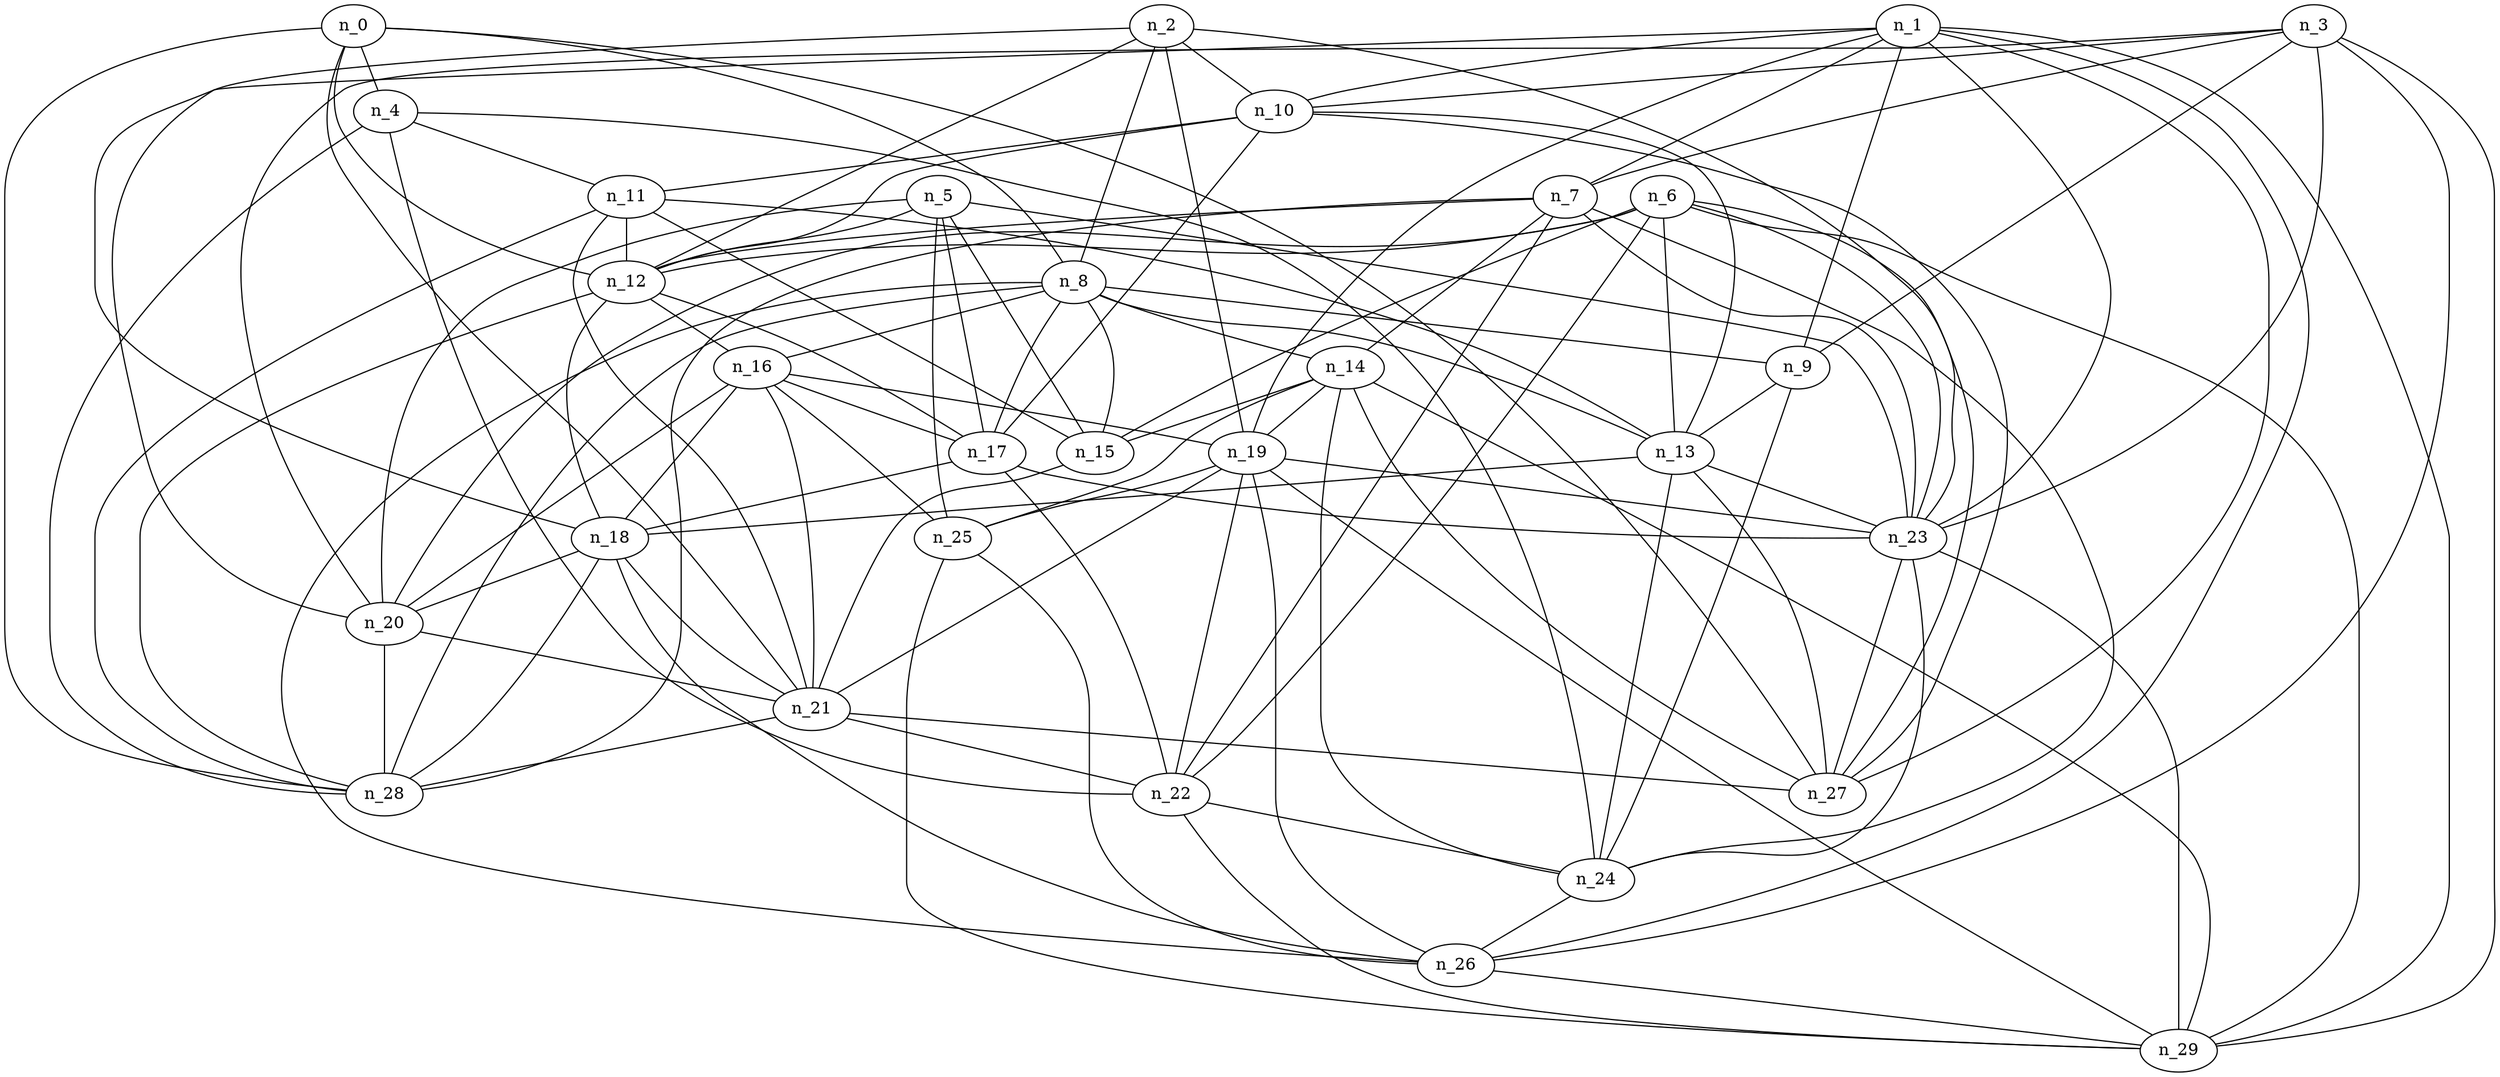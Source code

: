 graph grafoErdosRenyi_30_120  {
n_0;
n_1;
n_2;
n_3;
n_4;
n_5;
n_6;
n_7;
n_8;
n_9;
n_10;
n_11;
n_12;
n_13;
n_14;
n_15;
n_16;
n_17;
n_18;
n_19;
n_20;
n_21;
n_22;
n_23;
n_24;
n_25;
n_26;
n_27;
n_28;
n_29;
n_14 -- n_27;
n_14 -- n_25;
n_0 -- n_28;
n_2 -- n_10;
n_16 -- n_19;
n_15 -- n_21;
n_19 -- n_21;
n_2 -- n_8;
n_10 -- n_12;
n_7 -- n_22;
n_3 -- n_26;
n_19 -- n_25;
n_6 -- n_22;
n_13 -- n_24;
n_1 -- n_23;
n_8 -- n_14;
n_1 -- n_9;
n_13 -- n_18;
n_6 -- n_23;
n_20 -- n_28;
n_11 -- n_13;
n_1 -- n_7;
n_1 -- n_27;
n_11 -- n_15;
n_10 -- n_11;
n_7 -- n_14;
n_1 -- n_20;
n_8 -- n_13;
n_11 -- n_21;
n_2 -- n_19;
n_3 -- n_23;
n_12 -- n_16;
n_8 -- n_28;
n_0 -- n_4;
n_18 -- n_28;
n_3 -- n_9;
n_17 -- n_23;
n_8 -- n_15;
n_2 -- n_12;
n_5 -- n_17;
n_12 -- n_17;
n_5 -- n_15;
n_7 -- n_24;
n_4 -- n_24;
n_14 -- n_15;
n_7 -- n_12;
n_3 -- n_7;
n_13 -- n_27;
n_10 -- n_17;
n_16 -- n_17;
n_6 -- n_12;
n_16 -- n_21;
n_6 -- n_20;
n_1 -- n_10;
n_16 -- n_18;
n_17 -- n_18;
n_12 -- n_28;
n_11 -- n_28;
n_19 -- n_29;
n_23 -- n_29;
n_18 -- n_20;
n_9 -- n_13;
n_24 -- n_26;
n_10 -- n_13;
n_4 -- n_28;
n_25 -- n_29;
n_14 -- n_29;
n_18 -- n_26;
n_22 -- n_24;
n_21 -- n_22;
n_3 -- n_20;
n_5 -- n_23;
n_10 -- n_27;
n_0 -- n_12;
n_11 -- n_12;
n_7 -- n_28;
n_23 -- n_24;
n_7 -- n_23;
n_5 -- n_12;
n_8 -- n_26;
n_6 -- n_13;
n_19 -- n_26;
n_14 -- n_24;
n_12 -- n_18;
n_5 -- n_25;
n_2 -- n_23;
n_0 -- n_21;
n_6 -- n_29;
n_6 -- n_27;
n_1 -- n_26;
n_4 -- n_22;
n_16 -- n_25;
n_8 -- n_17;
n_3 -- n_29;
n_19 -- n_23;
n_19 -- n_22;
n_2 -- n_18;
n_1 -- n_29;
n_26 -- n_29;
n_0 -- n_27;
n_16 -- n_20;
n_14 -- n_19;
n_1 -- n_19;
n_18 -- n_21;
n_8 -- n_16;
n_6 -- n_15;
n_8 -- n_9;
n_5 -- n_20;
n_4 -- n_11;
n_20 -- n_21;
n_22 -- n_29;
n_21 -- n_28;
n_21 -- n_27;
n_0 -- n_8;
n_3 -- n_10;
n_25 -- n_26;
n_23 -- n_27;
n_9 -- n_24;
n_13 -- n_23;
n_17 -- n_22;
}